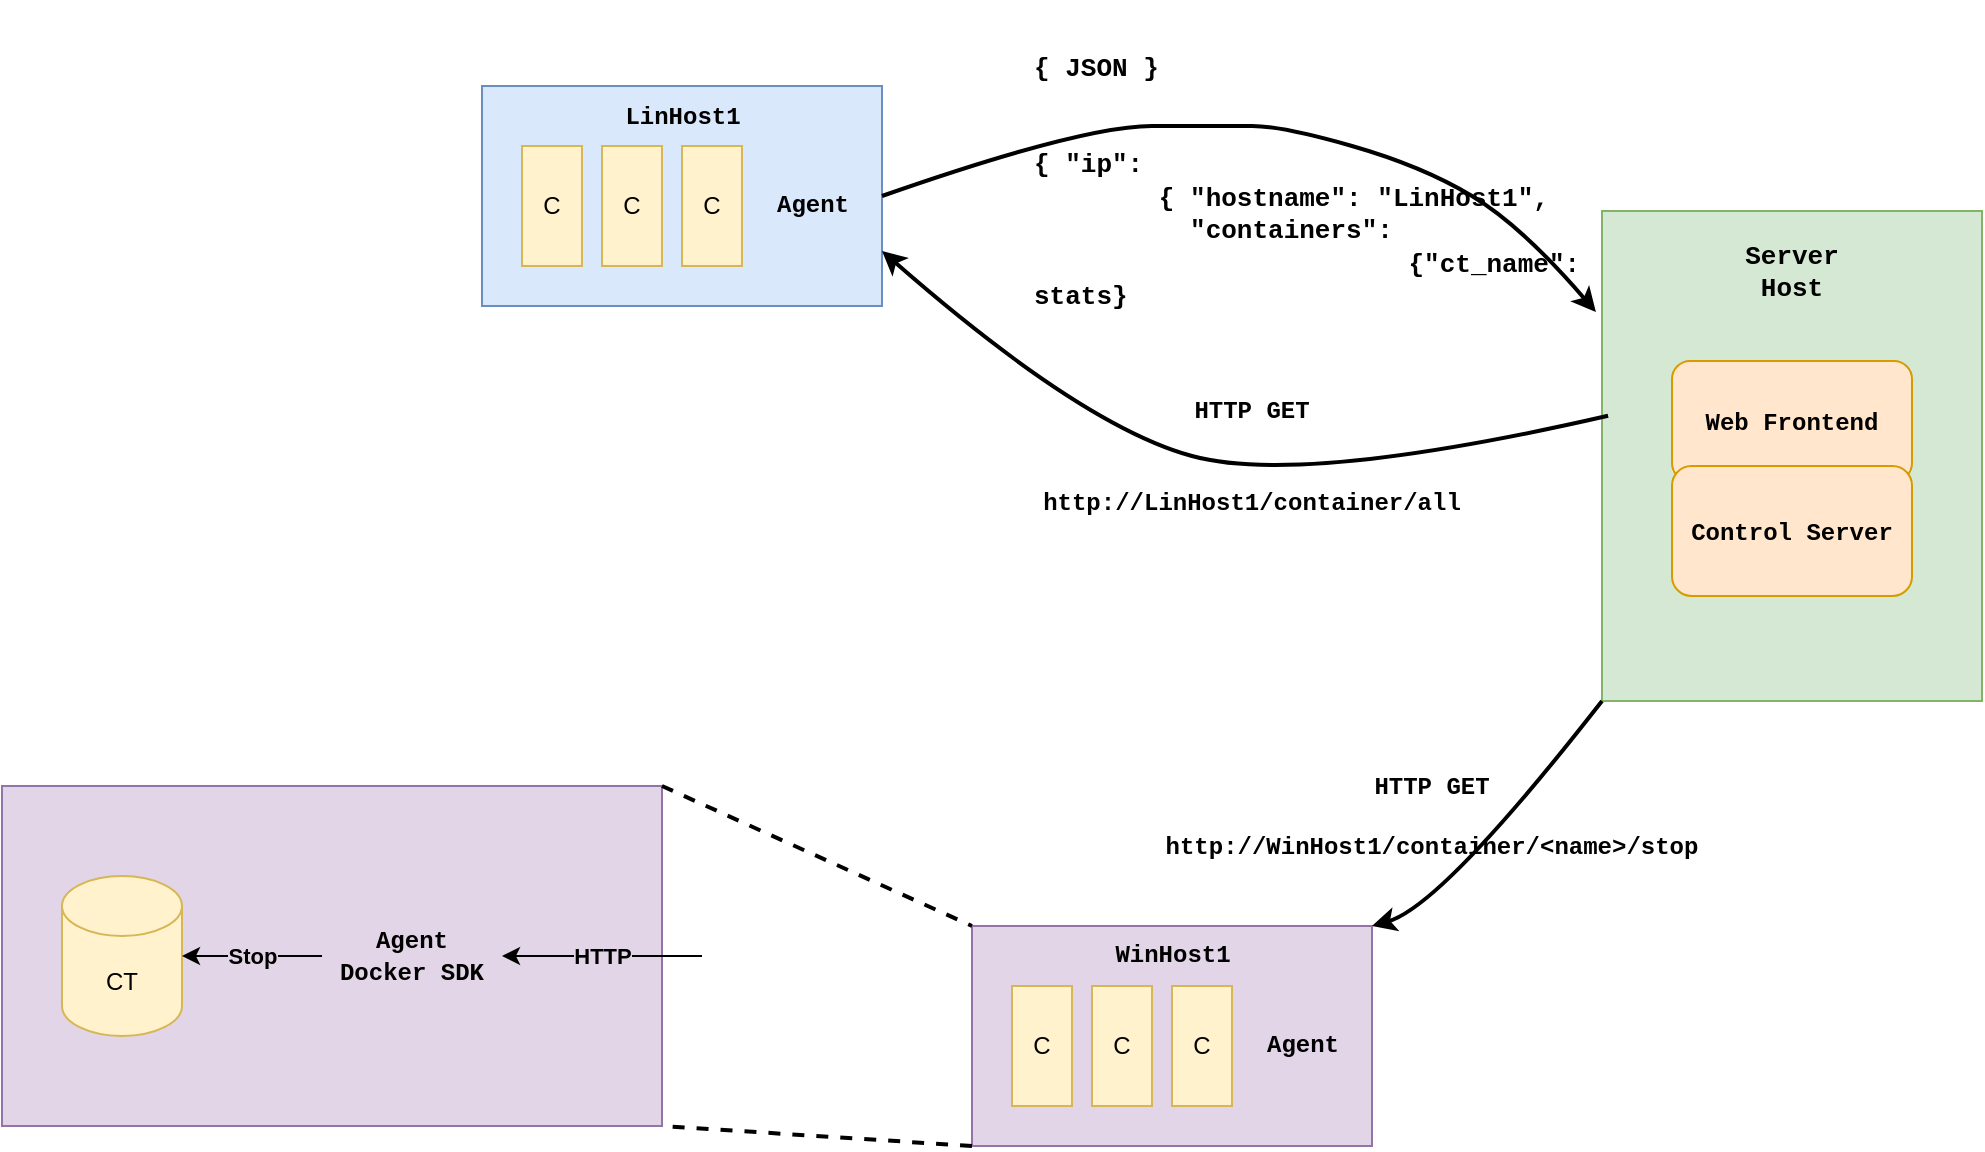 <mxfile version="24.7.8">
  <diagram name="Page-1" id="1kYNVbDayxdbOyYFRvGc">
    <mxGraphModel dx="3756" dy="1102" grid="1" gridSize="10" guides="1" tooltips="1" connect="1" arrows="1" fold="1" page="1" pageScale="1" pageWidth="850" pageHeight="1100" math="0" shadow="0">
      <root>
        <mxCell id="0" />
        <mxCell id="1" parent="0" />
        <mxCell id="MM9hYcx6rMfm_-ZEIbhS-1" value="" style="rounded=0;whiteSpace=wrap;html=1;fillColor=#dae8fc;strokeColor=#6c8ebf;" parent="1" vertex="1">
          <mxGeometry x="80" y="80" width="200" height="110" as="geometry" />
        </mxCell>
        <mxCell id="MM9hYcx6rMfm_-ZEIbhS-3" value="" style="rounded=0;whiteSpace=wrap;html=1;fillColor=#e1d5e7;strokeColor=#9673a6;" parent="1" vertex="1">
          <mxGeometry x="325" y="500" width="200" height="110" as="geometry" />
        </mxCell>
        <mxCell id="MM9hYcx6rMfm_-ZEIbhS-17" value="C" style="rounded=0;whiteSpace=wrap;html=1;fillColor=#fff2cc;strokeColor=#d6b656;" parent="1" vertex="1">
          <mxGeometry x="100" y="110" width="30" height="60" as="geometry" />
        </mxCell>
        <mxCell id="MM9hYcx6rMfm_-ZEIbhS-18" value="C" style="rounded=0;whiteSpace=wrap;html=1;fillColor=#fff2cc;strokeColor=#d6b656;" parent="1" vertex="1">
          <mxGeometry x="140" y="110" width="30" height="60" as="geometry" />
        </mxCell>
        <mxCell id="MM9hYcx6rMfm_-ZEIbhS-19" value="C" style="rounded=0;whiteSpace=wrap;html=1;fillColor=#fff2cc;strokeColor=#d6b656;" parent="1" vertex="1">
          <mxGeometry x="180" y="110" width="30" height="60" as="geometry" />
        </mxCell>
        <mxCell id="MM9hYcx6rMfm_-ZEIbhS-23" value="C" style="rounded=0;whiteSpace=wrap;html=1;fillColor=#fff2cc;strokeColor=#d6b656;" parent="1" vertex="1">
          <mxGeometry x="425" y="530" width="30" height="60" as="geometry" />
        </mxCell>
        <mxCell id="MM9hYcx6rMfm_-ZEIbhS-24" value="C" style="rounded=0;whiteSpace=wrap;html=1;fillColor=#fff2cc;strokeColor=#d6b656;" parent="1" vertex="1">
          <mxGeometry x="385" y="530" width="30" height="60" as="geometry" />
        </mxCell>
        <mxCell id="MM9hYcx6rMfm_-ZEIbhS-25" value="C" style="rounded=0;whiteSpace=wrap;html=1;fillColor=#fff2cc;strokeColor=#d6b656;" parent="1" vertex="1">
          <mxGeometry x="345" y="530" width="30" height="60" as="geometry" />
        </mxCell>
        <mxCell id="MM9hYcx6rMfm_-ZEIbhS-26" value="&lt;font&gt;Agent&lt;/font&gt;" style="text;html=1;align=center;verticalAlign=middle;resizable=0;points=[];autosize=1;strokeColor=none;fillColor=none;fontFamily=Courier New;fontStyle=1" parent="1" vertex="1">
          <mxGeometry x="215" y="125" width="60" height="30" as="geometry" />
        </mxCell>
        <mxCell id="MM9hYcx6rMfm_-ZEIbhS-28" value="&lt;font&gt;Agent&lt;/font&gt;" style="text;html=1;align=center;verticalAlign=middle;resizable=0;points=[];autosize=1;strokeColor=none;fillColor=none;fontFamily=Courier New;fontStyle=1" parent="1" vertex="1">
          <mxGeometry x="460" y="545" width="60" height="30" as="geometry" />
        </mxCell>
        <mxCell id="MM9hYcx6rMfm_-ZEIbhS-29" value="&lt;font face=&quot;Courier New&quot;&gt;&lt;b&gt;LinHost1&lt;/b&gt;&lt;/font&gt;" style="text;html=1;align=center;verticalAlign=middle;resizable=0;points=[];autosize=1;strokeColor=none;fillColor=none;" parent="1" vertex="1">
          <mxGeometry x="140" y="80" width="80" height="30" as="geometry" />
        </mxCell>
        <mxCell id="Wezy27MeconPoFLt3MIZ-1" value="" style="rounded=0;whiteSpace=wrap;html=1;fillColor=#d5e8d4;strokeColor=#82b366;" parent="1" vertex="1">
          <mxGeometry x="640" y="142.5" width="190" height="245" as="geometry" />
        </mxCell>
        <mxCell id="MM9hYcx6rMfm_-ZEIbhS-32" value="&lt;font&gt;WinHost1&lt;/font&gt;" style="text;html=1;align=center;verticalAlign=middle;resizable=0;points=[];autosize=1;strokeColor=none;fillColor=none;fontFamily=Courier New;fontStyle=1" parent="1" vertex="1">
          <mxGeometry x="385" y="500" width="80" height="30" as="geometry" />
        </mxCell>
        <mxCell id="Wezy27MeconPoFLt3MIZ-4" value="&lt;b&gt;&lt;font face=&quot;Courier New&quot;&gt;Web Frontend&lt;/font&gt;&lt;/b&gt;" style="rounded=1;whiteSpace=wrap;html=1;fillColor=#ffe6cc;strokeColor=#d79b00;" parent="1" vertex="1">
          <mxGeometry x="675" y="217.5" width="120" height="60" as="geometry" />
        </mxCell>
        <mxCell id="MM9hYcx6rMfm_-ZEIbhS-4" value="&lt;b&gt;&lt;font face=&quot;Courier New&quot;&gt;Control Server&lt;/font&gt;&lt;/b&gt;" style="rounded=1;whiteSpace=wrap;html=1;fillColor=#ffe6cc;strokeColor=#d79b00;" parent="1" vertex="1">
          <mxGeometry x="675" y="270" width="120" height="65" as="geometry" />
        </mxCell>
        <mxCell id="Wezy27MeconPoFLt3MIZ-3" value="&lt;b&gt;&lt;font face=&quot;Courier New&quot; style=&quot;font-size: 13px;&quot;&gt;Server Host&lt;/font&gt;&lt;/b&gt;" style="text;html=1;align=center;verticalAlign=middle;whiteSpace=wrap;rounded=0;" parent="1" vertex="1">
          <mxGeometry x="705" y="157.5" width="60" height="30" as="geometry" />
        </mxCell>
        <mxCell id="Wezy27MeconPoFLt3MIZ-6" value="" style="curved=1;endArrow=classic;html=1;rounded=0;exitX=1;exitY=0.5;exitDx=0;exitDy=0;entryX=-0.016;entryY=0.206;entryDx=0;entryDy=0;entryPerimeter=0;strokeWidth=2;" parent="1" source="MM9hYcx6rMfm_-ZEIbhS-1" target="Wezy27MeconPoFLt3MIZ-1" edge="1">
          <mxGeometry width="50" height="50" relative="1" as="geometry">
            <mxPoint x="420" y="310" as="sourcePoint" />
            <mxPoint x="470" y="260" as="targetPoint" />
            <Array as="points">
              <mxPoint x="380" y="100" />
              <mxPoint x="450" y="100" />
              <mxPoint x="480" y="100" />
              <mxPoint x="550" y="120" />
              <mxPoint x="600" y="150" />
            </Array>
          </mxGeometry>
        </mxCell>
        <mxCell id="Wezy27MeconPoFLt3MIZ-11" value="&lt;div style=&quot;font-size: 13px;&quot;&gt;&lt;font face=&quot;Courier New&quot; style=&quot;font-size: 13px;&quot;&gt;&lt;b style=&quot;font-size: 13px;&quot;&gt;{ JSON }&lt;/b&gt;&lt;/font&gt;&lt;/div&gt;&lt;div style=&quot;font-size: 13px;&quot;&gt;&lt;font face=&quot;dG47eCbUaVrvH9eu_8gl&quot; style=&quot;font-size: 13px;&quot;&gt;&lt;br style=&quot;font-size: 13px;&quot;&gt;&lt;/font&gt;&lt;/div&gt;&lt;div style=&quot;font-size: 13px;&quot;&gt;&lt;font face=&quot;dG47eCbUaVrvH9eu_8gl&quot; style=&quot;font-size: 13px;&quot;&gt;&lt;br style=&quot;font-size: 13px;&quot;&gt;&lt;/font&gt;&lt;/div&gt;&lt;div style=&quot;font-size: 13px;&quot;&gt;&lt;font face=&quot;Courier New&quot; style=&quot;font-size: 13px;&quot;&gt;&lt;b style=&quot;font-size: 13px;&quot;&gt;{ &quot;ip&quot;: &lt;/b&gt;&lt;br style=&quot;font-size: 13px;&quot;&gt;&lt;/font&gt;&lt;/div&gt;&lt;div style=&quot;font-size: 13px;&quot;&gt;&lt;font face=&quot;Courier New&quot; style=&quot;font-size: 13px;&quot;&gt;&lt;b style=&quot;font-size: 13px;&quot;&gt;&lt;span style=&quot;white-space: pre; font-size: 13px;&quot;&gt;&#x9;&lt;/span&gt;{ &quot;hostname&quot;: &quot;LinHost1&quot;,&amp;nbsp;&lt;/b&gt;&lt;/font&gt;&lt;/div&gt;&lt;div style=&quot;font-size: 13px;&quot;&gt;&lt;font face=&quot;Courier New&quot; style=&quot;font-size: 13px;&quot;&gt;&lt;b style=&quot;font-size: 13px;&quot;&gt;&lt;span style=&quot;white-space: pre; font-size: 13px;&quot;&gt;&#x9;&lt;/span&gt;&amp;nbsp; &quot;containers&quot;:&amp;nbsp;&lt;/b&gt;&lt;/font&gt;&lt;/div&gt;&lt;div style=&quot;font-size: 13px;&quot;&gt;&lt;font face=&quot;Courier New&quot; style=&quot;font-size: 13px;&quot;&gt;&lt;b style=&quot;font-size: 13px;&quot;&gt;&lt;span style=&quot;white-space: pre; font-size: 13px;&quot;&gt;&#x9;&lt;/span&gt;&lt;span style=&quot;white-space: pre; font-size: 13px;&quot;&gt;&#x9;&lt;/span&gt;&lt;span style=&quot;white-space: pre;&quot;&gt;&#x9;&lt;/span&gt;{&quot;ct_name&quot;: stats}&lt;/b&gt;&lt;/font&gt;&lt;/div&gt;" style="text;strokeColor=none;fillColor=none;align=left;verticalAlign=middle;spacingLeft=4;spacingRight=4;overflow=hidden;points=[[0,0.5],[1,0.5]];portConstraint=eastwest;rotatable=0;whiteSpace=wrap;html=1;fontSize=13;" parent="1" vertex="1">
          <mxGeometry x="350" y="37.5" width="280" height="180" as="geometry" />
        </mxCell>
        <mxCell id="Wezy27MeconPoFLt3MIZ-12" value="" style="curved=1;endArrow=classic;html=1;rounded=0;entryX=1;entryY=0.75;entryDx=0;entryDy=0;exitX=0.016;exitY=0.418;exitDx=0;exitDy=0;exitPerimeter=0;fontSize=11;strokeWidth=2;startArrow=none;startFill=0;" parent="1" source="Wezy27MeconPoFLt3MIZ-1" target="MM9hYcx6rMfm_-ZEIbhS-1" edge="1">
          <mxGeometry width="50" height="50" relative="1" as="geometry">
            <mxPoint x="430" y="310" as="sourcePoint" />
            <mxPoint x="480" y="260" as="targetPoint" />
            <Array as="points">
              <mxPoint x="490" y="280" />
              <mxPoint x="380" y="250" />
            </Array>
          </mxGeometry>
        </mxCell>
        <mxCell id="Wezy27MeconPoFLt3MIZ-14" value="&lt;div&gt;&lt;font face=&quot;Courier New&quot;&gt;&lt;b&gt;HTTP GET &lt;br&gt;&lt;/b&gt;&lt;/font&gt;&lt;/div&gt;&lt;div&gt;&lt;font face=&quot;Courier New&quot;&gt;&lt;b&gt;&lt;br&gt;&lt;/b&gt;&lt;/font&gt;&lt;/div&gt;&lt;div&gt;&lt;font face=&quot;Courier New&quot;&gt;&lt;b&gt;&lt;br&gt;&lt;/b&gt;&lt;/font&gt;&lt;/div&gt;&lt;div&gt;&lt;font face=&quot;Courier New&quot;&gt;&lt;b&gt;http://LinHost1/container/all&lt;/b&gt;&lt;/font&gt;&lt;/div&gt;" style="text;html=1;align=center;verticalAlign=middle;whiteSpace=wrap;rounded=0;" parent="1" vertex="1">
          <mxGeometry x="325" y="205" width="280" height="120" as="geometry" />
        </mxCell>
        <mxCell id="Wezy27MeconPoFLt3MIZ-20" value="" style="curved=1;endArrow=classic;html=1;rounded=0;exitX=0;exitY=1;exitDx=0;exitDy=0;entryX=1;entryY=0;entryDx=0;entryDy=0;strokeWidth=2;" parent="1" source="Wezy27MeconPoFLt3MIZ-1" target="MM9hYcx6rMfm_-ZEIbhS-3" edge="1">
          <mxGeometry width="50" height="50" relative="1" as="geometry">
            <mxPoint x="460" y="440" as="sourcePoint" />
            <mxPoint x="510" y="390" as="targetPoint" />
            <Array as="points">
              <mxPoint x="560" y="490" />
            </Array>
          </mxGeometry>
        </mxCell>
        <mxCell id="Wezy27MeconPoFLt3MIZ-21" value="&lt;div&gt;&lt;font face=&quot;Courier New&quot;&gt;&lt;b&gt;HTTP GET&lt;/b&gt;&lt;/font&gt;&lt;/div&gt;&lt;div&gt;&lt;font face=&quot;rh8qvzh_JLuNbVXvK0kK&quot;&gt;&lt;br&gt;&lt;/font&gt;&lt;/div&gt;&lt;div&gt;&lt;b&gt;&lt;font face=&quot;Courier New&quot;&gt;http://WinHost1/container/&amp;lt;name&amp;gt;/stop&lt;/font&gt;&lt;/b&gt;&lt;/div&gt;" style="text;html=1;align=center;verticalAlign=middle;whiteSpace=wrap;rounded=0;" parent="1" vertex="1">
          <mxGeometry x="360" y="400" width="390" height="90" as="geometry" />
        </mxCell>
        <mxCell id="k_4sXpw6sZ6HFrAnFm_N-2" value="" style="endArrow=none;dashed=1;html=1;rounded=0;exitX=0;exitY=1;exitDx=0;exitDy=0;entryX=1;entryY=1;entryDx=0;entryDy=0;strokeWidth=2;" edge="1" parent="1" source="MM9hYcx6rMfm_-ZEIbhS-3" target="k_4sXpw6sZ6HFrAnFm_N-4">
          <mxGeometry width="50" height="50" relative="1" as="geometry">
            <mxPoint x="120" y="650" as="sourcePoint" />
            <mxPoint x="160" y="510" as="targetPoint" />
          </mxGeometry>
        </mxCell>
        <mxCell id="k_4sXpw6sZ6HFrAnFm_N-4" value="" style="rounded=0;whiteSpace=wrap;html=1;movable=1;resizable=1;rotatable=1;deletable=1;editable=1;locked=0;connectable=1;fillColor=#e1d5e7;strokeColor=#9673a6;" vertex="1" parent="1">
          <mxGeometry x="-160" y="430" width="330" height="170" as="geometry" />
        </mxCell>
        <mxCell id="k_4sXpw6sZ6HFrAnFm_N-3" value="" style="endArrow=none;dashed=1;html=1;rounded=0;entryX=0;entryY=0;entryDx=0;entryDy=0;exitX=1;exitY=0;exitDx=0;exitDy=0;strokeWidth=2;" edge="1" parent="1" source="k_4sXpw6sZ6HFrAnFm_N-4" target="MM9hYcx6rMfm_-ZEIbhS-3">
          <mxGeometry width="50" height="50" relative="1" as="geometry">
            <mxPoint x="210" y="390" as="sourcePoint" />
            <mxPoint x="230" y="400" as="targetPoint" />
          </mxGeometry>
        </mxCell>
        <mxCell id="k_4sXpw6sZ6HFrAnFm_N-8" value="&lt;font face=&quot;Courier New&quot;&gt;Agent&lt;/font&gt;&lt;div&gt;&lt;font face=&quot;Courier New&quot;&gt;Docker SDK&lt;br&gt;&lt;/font&gt;&lt;/div&gt;" style="text;html=1;align=center;verticalAlign=middle;whiteSpace=wrap;rounded=0;fontStyle=1" vertex="1" parent="1">
          <mxGeometry y="500" width="90" height="30" as="geometry" />
        </mxCell>
        <mxCell id="k_4sXpw6sZ6HFrAnFm_N-9" value="CT" style="shape=cylinder3;whiteSpace=wrap;html=1;boundedLbl=1;backgroundOutline=1;size=15;fillColor=#fff2cc;strokeColor=#d6b656;" vertex="1" parent="1">
          <mxGeometry x="-130" y="475" width="60" height="80" as="geometry" />
        </mxCell>
        <mxCell id="k_4sXpw6sZ6HFrAnFm_N-11" value="" style="endArrow=classic;html=1;rounded=0;entryX=1;entryY=0.5;entryDx=0;entryDy=0;" edge="1" parent="1" target="k_4sXpw6sZ6HFrAnFm_N-8">
          <mxGeometry relative="1" as="geometry">
            <mxPoint x="190" y="515" as="sourcePoint" />
            <mxPoint x="245" y="514.5" as="targetPoint" />
          </mxGeometry>
        </mxCell>
        <mxCell id="k_4sXpw6sZ6HFrAnFm_N-12" value="HTTP" style="edgeLabel;resizable=0;html=1;;align=center;verticalAlign=middle;fontStyle=1;labelBackgroundColor=#E1D5E7;" connectable="0" vertex="1" parent="k_4sXpw6sZ6HFrAnFm_N-11">
          <mxGeometry relative="1" as="geometry" />
        </mxCell>
        <mxCell id="k_4sXpw6sZ6HFrAnFm_N-13" value="" style="endArrow=classic;html=1;rounded=0;entryX=1;entryY=0.5;entryDx=0;entryDy=0;entryPerimeter=0;exitX=0;exitY=0.5;exitDx=0;exitDy=0;fontStyle=3" edge="1" parent="1" source="k_4sXpw6sZ6HFrAnFm_N-8" target="k_4sXpw6sZ6HFrAnFm_N-9">
          <mxGeometry relative="1" as="geometry">
            <mxPoint x="-45" y="475" as="sourcePoint" />
            <mxPoint x="55" y="475" as="targetPoint" />
          </mxGeometry>
        </mxCell>
        <mxCell id="k_4sXpw6sZ6HFrAnFm_N-14" value="&lt;div&gt;Stop&lt;/div&gt;" style="edgeLabel;resizable=0;html=1;;align=center;verticalAlign=middle;fontStyle=1;labelBackgroundColor=#E1D5E7;" connectable="0" vertex="1" parent="k_4sXpw6sZ6HFrAnFm_N-13">
          <mxGeometry relative="1" as="geometry" />
        </mxCell>
      </root>
    </mxGraphModel>
  </diagram>
</mxfile>

